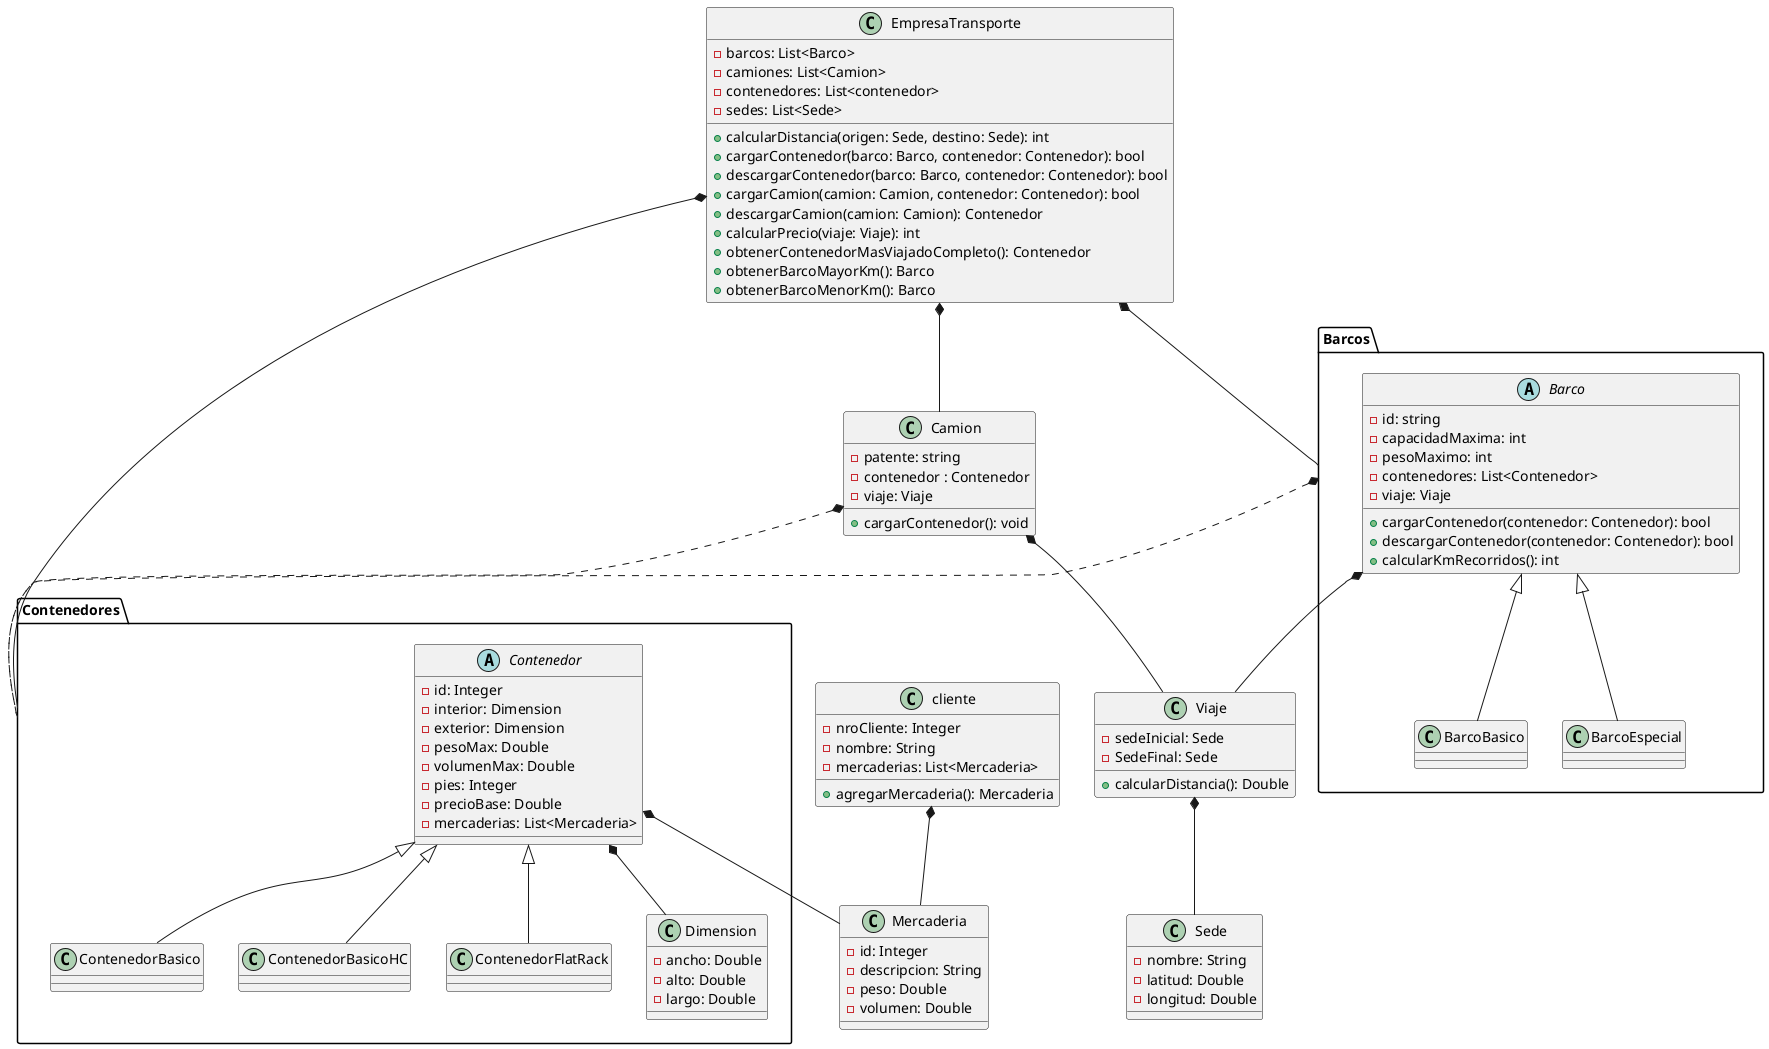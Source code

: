 @startuml

class EmpresaTransporte{
    - barcos: List<Barco>
    - camiones: List<Camion>
    - contenedores: List<contenedor>
    - sedes: List<Sede>

    + calcularDistancia(origen: Sede, destino: Sede): int
    + cargarContenedor(barco: Barco, contenedor: Contenedor): bool
    + descargarContenedor(barco: Barco, contenedor: Contenedor): bool
    + cargarCamion(camion: Camion, contenedor: Contenedor): bool
    + descargarCamion(camion: Camion): Contenedor
    + calcularPrecio(viaje: Viaje): int
    + obtenerContenedorMasViajadoCompleto(): Contenedor
    + obtenerBarcoMayorKm(): Barco
    + obtenerBarcoMenorKm(): Barco
}

package Barcos{

  abstract class Barco{
   - id: string 
   - capacidadMaxima: int
   - pesoMaximo: int
   - contenedores: List<Contenedor>
   - viaje: Viaje 

   + cargarContenedor(contenedor: Contenedor): bool
   + descargarContenedor(contenedor: Contenedor): bool
   + calcularKmRecorridos(): int
  }

  class BarcoBasico{}
  class BarcoEspecial{}

}

package Contenedores{
  abstract class Contenedor{
       - id: Integer
       - interior: Dimension
       - exterior: Dimension
       - pesoMax: Double 
       - volumenMax: Double 
       - pies: Integer
       - precioBase: Double  
       - mercaderias: List<Mercaderia>
   }
   
   class ContenedorBasico{}
   class ContenedorBasicoHC{}
   class ContenedorFlatRack{}
   class Dimension{
    - ancho: Double
    - alto: Double 
    - largo: Double  
   }
}

class Camion{
    - patente: string
    - contenedor : Contenedor
    - viaje: Viaje 
    + cargarContenedor(): void 
}

class Mercaderia{
    - id: Integer
    - descripcion: String 
    - peso: Double 
    - volumen: Double 
}

class cliente{
    - nroCliente: Integer
    - nombre: String
    - mercaderias: List<Mercaderia>

    + agregarMercaderia(): Mercaderia 
}

class Viaje{
    - sedeInicial: Sede 
    - SedeFinal: Sede 

    + calcularDistancia(): Double 
}

class Sede{
    - nombre: String 
    - latitud: Double 
    - longitud: Double 
}
  'Relaciones

  EmpresaTransporte *-- Barcos 
  EmpresaTransporte *-- Contenedores
  EmpresaTransporte *-- Camion 

  Barco <|-- BarcoBasico
  Barco <|-- BarcoEspecial

  Contenedor <|-- ContenedorBasico
  Contenedor <|-- ContenedorBasicoHC 
  Contenedor <|-- ContenedorFlatRack 
  
  Barcos *.. Contenedores
  Camion *.r. Contenedores 

  Contenedor *-- Mercaderia 
  Contenedor *-- Dimension

  cliente *-- Mercaderia

  Barco *-- Viaje 
  Camion *-- Viaje 

  Viaje *-- Sede 
@enduml
